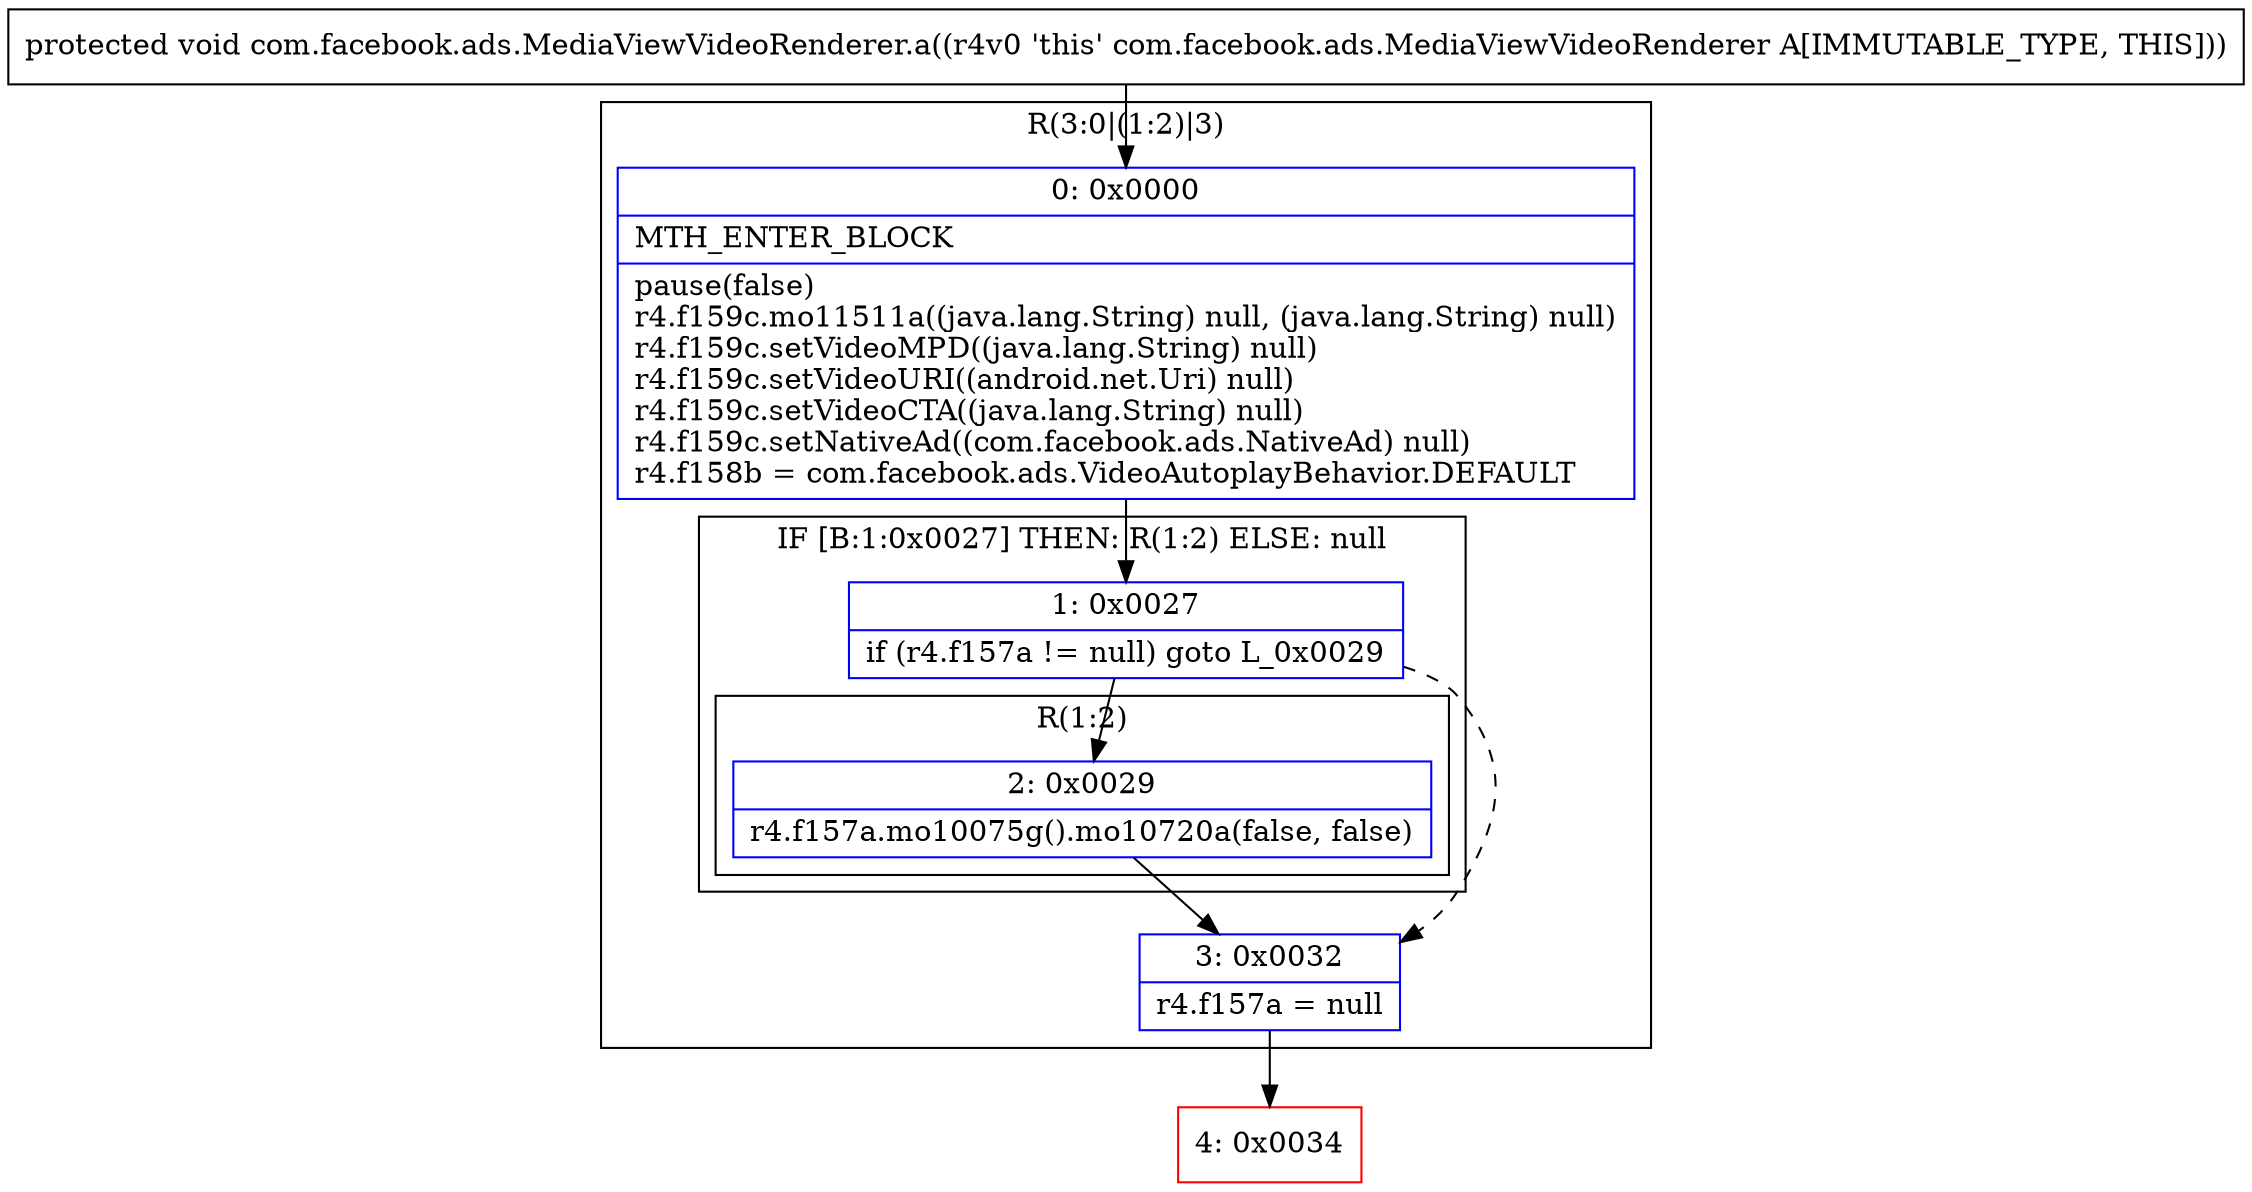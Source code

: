 digraph "CFG forcom.facebook.ads.MediaViewVideoRenderer.a()V" {
subgraph cluster_Region_1162242265 {
label = "R(3:0|(1:2)|3)";
node [shape=record,color=blue];
Node_0 [shape=record,label="{0\:\ 0x0000|MTH_ENTER_BLOCK\l|pause(false)\lr4.f159c.mo11511a((java.lang.String) null, (java.lang.String) null)\lr4.f159c.setVideoMPD((java.lang.String) null)\lr4.f159c.setVideoURI((android.net.Uri) null)\lr4.f159c.setVideoCTA((java.lang.String) null)\lr4.f159c.setNativeAd((com.facebook.ads.NativeAd) null)\lr4.f158b = com.facebook.ads.VideoAutoplayBehavior.DEFAULT\l}"];
subgraph cluster_IfRegion_728861157 {
label = "IF [B:1:0x0027] THEN: R(1:2) ELSE: null";
node [shape=record,color=blue];
Node_1 [shape=record,label="{1\:\ 0x0027|if (r4.f157a != null) goto L_0x0029\l}"];
subgraph cluster_Region_954916631 {
label = "R(1:2)";
node [shape=record,color=blue];
Node_2 [shape=record,label="{2\:\ 0x0029|r4.f157a.mo10075g().mo10720a(false, false)\l}"];
}
}
Node_3 [shape=record,label="{3\:\ 0x0032|r4.f157a = null\l}"];
}
Node_4 [shape=record,color=red,label="{4\:\ 0x0034}"];
MethodNode[shape=record,label="{protected void com.facebook.ads.MediaViewVideoRenderer.a((r4v0 'this' com.facebook.ads.MediaViewVideoRenderer A[IMMUTABLE_TYPE, THIS])) }"];
MethodNode -> Node_0;
Node_0 -> Node_1;
Node_1 -> Node_2;
Node_1 -> Node_3[style=dashed];
Node_2 -> Node_3;
Node_3 -> Node_4;
}

